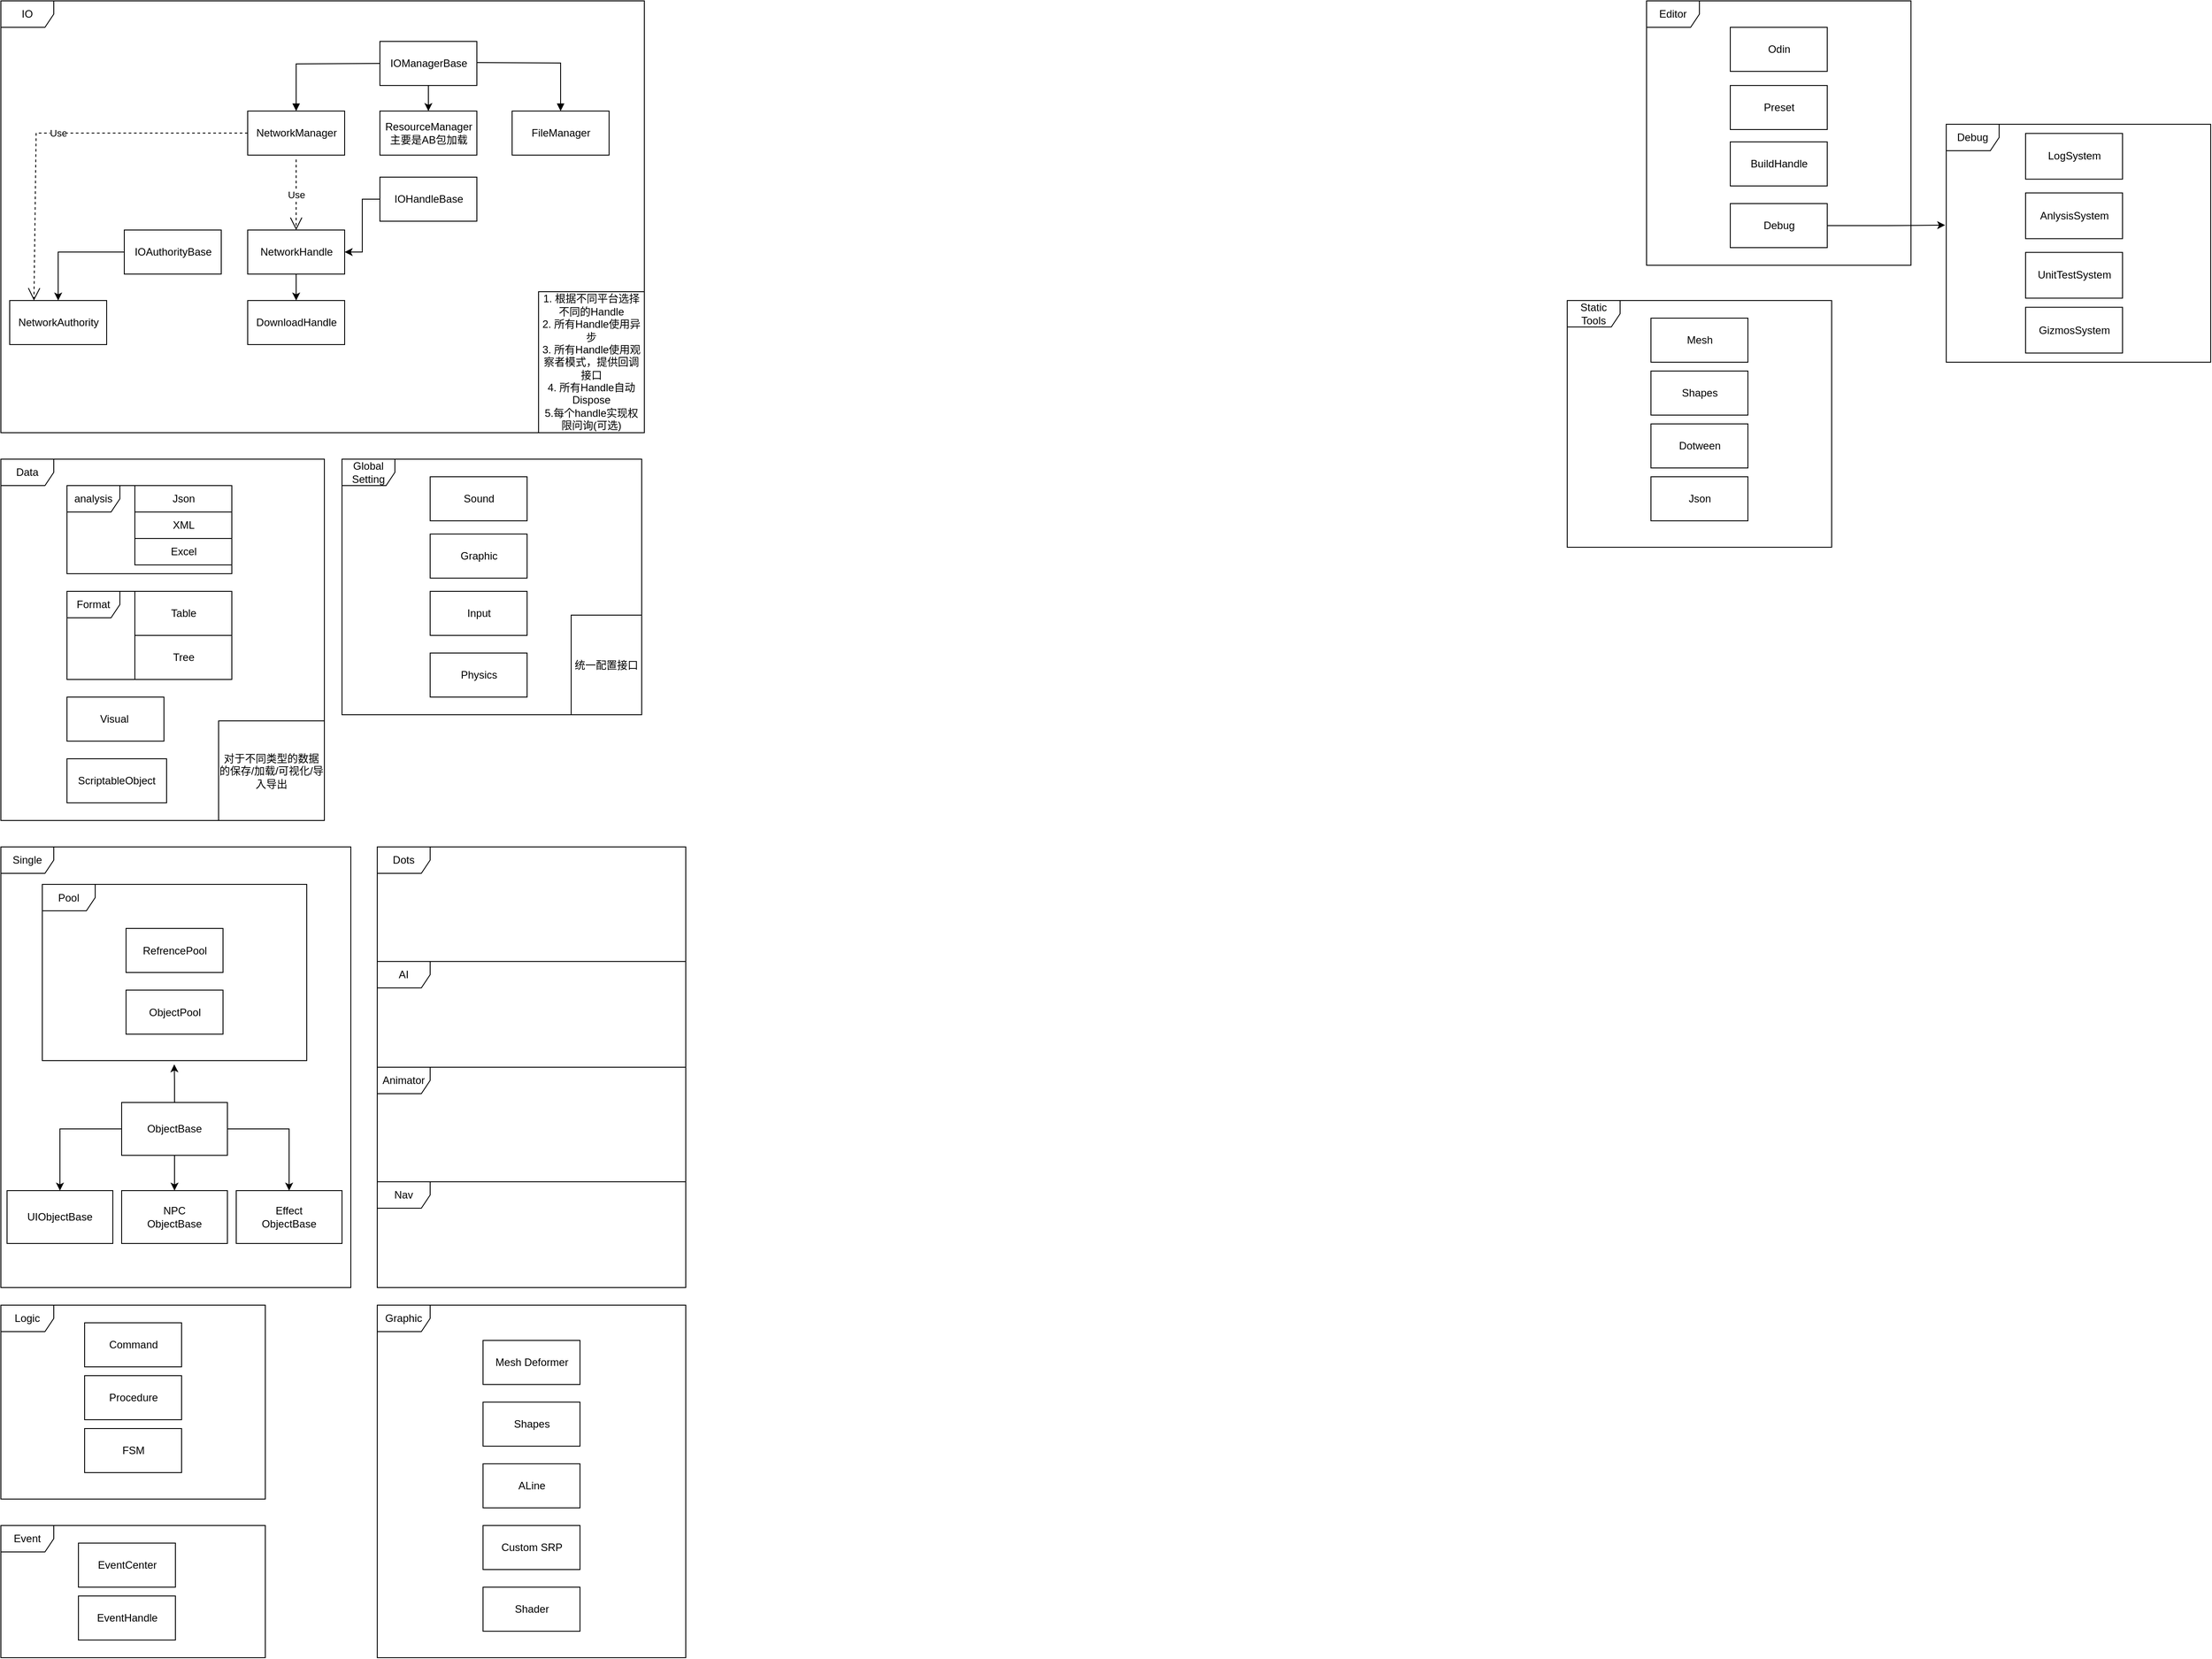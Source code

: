<mxfile version="17.1.0" type="github">
  <diagram id="ob-UYyuMliJ_9xUmt8Ii" name="Page-1">
    <mxGraphModel dx="2012" dy="635" grid="1" gridSize="10" guides="1" tooltips="1" connect="1" arrows="1" fold="1" page="1" pageScale="1" pageWidth="827" pageHeight="1169" math="0" shadow="0">
      <root>
        <mxCell id="0" />
        <mxCell id="1" parent="0" />
        <mxCell id="TMDQbr_qUR_ZuYRfACLo-16" value="Single" style="shape=umlFrame;whiteSpace=wrap;html=1;" vertex="1" parent="1">
          <mxGeometry x="-827" y="960" width="397" height="500" as="geometry" />
        </mxCell>
        <mxCell id="TMDQbr_qUR_ZuYRfACLo-33" value="" style="group" vertex="1" connectable="0" parent="1">
          <mxGeometry x="1380" y="140" width="300" height="270" as="geometry" />
        </mxCell>
        <mxCell id="TMDQbr_qUR_ZuYRfACLo-6" value="Debug" style="shape=umlFrame;whiteSpace=wrap;html=1;" vertex="1" parent="TMDQbr_qUR_ZuYRfACLo-33">
          <mxGeometry width="300" height="270" as="geometry" />
        </mxCell>
        <mxCell id="TMDQbr_qUR_ZuYRfACLo-4" value="LogSystem" style="html=1;" vertex="1" parent="TMDQbr_qUR_ZuYRfACLo-33">
          <mxGeometry x="90" y="10.385" width="110" height="51.923" as="geometry" />
        </mxCell>
        <mxCell id="TMDQbr_qUR_ZuYRfACLo-7" value="AnlysisSystem" style="html=1;" vertex="1" parent="TMDQbr_qUR_ZuYRfACLo-33">
          <mxGeometry x="90" y="77.885" width="110" height="51.923" as="geometry" />
        </mxCell>
        <mxCell id="TMDQbr_qUR_ZuYRfACLo-8" value="UnitTestSystem" style="html=1;" vertex="1" parent="TMDQbr_qUR_ZuYRfACLo-33">
          <mxGeometry x="90" y="145.385" width="110" height="51.923" as="geometry" />
        </mxCell>
        <mxCell id="TMDQbr_qUR_ZuYRfACLo-9" value="GizmosSystem" style="html=1;" vertex="1" parent="TMDQbr_qUR_ZuYRfACLo-33">
          <mxGeometry x="90" y="207.692" width="110" height="51.923" as="geometry" />
        </mxCell>
        <mxCell id="TMDQbr_qUR_ZuYRfACLo-35" value="" style="group" vertex="1" connectable="0" parent="1">
          <mxGeometry x="-780" y="1002.5" width="300" height="200" as="geometry" />
        </mxCell>
        <mxCell id="TMDQbr_qUR_ZuYRfACLo-20" value="Pool" style="shape=umlFrame;whiteSpace=wrap;html=1;" vertex="1" parent="TMDQbr_qUR_ZuYRfACLo-35">
          <mxGeometry width="300" height="200" as="geometry" />
        </mxCell>
        <mxCell id="TMDQbr_qUR_ZuYRfACLo-21" value="RefrencePool" style="html=1;" vertex="1" parent="TMDQbr_qUR_ZuYRfACLo-35">
          <mxGeometry x="95" y="50" width="110" height="50" as="geometry" />
        </mxCell>
        <mxCell id="TMDQbr_qUR_ZuYRfACLo-22" value="ObjectPool" style="html=1;" vertex="1" parent="TMDQbr_qUR_ZuYRfACLo-35">
          <mxGeometry x="95" y="120" width="110" height="50" as="geometry" />
        </mxCell>
        <mxCell id="TMDQbr_qUR_ZuYRfACLo-71" value="Editor" style="shape=umlFrame;whiteSpace=wrap;html=1;" vertex="1" parent="1">
          <mxGeometry x="1040" width="300" height="300" as="geometry" />
        </mxCell>
        <mxCell id="TMDQbr_qUR_ZuYRfACLo-72" value="Odin" style="html=1;" vertex="1" parent="1">
          <mxGeometry x="1135" y="30" width="110" height="50" as="geometry" />
        </mxCell>
        <mxCell id="TMDQbr_qUR_ZuYRfACLo-73" value="Preset" style="html=1;" vertex="1" parent="1">
          <mxGeometry x="1135" y="96" width="110" height="50" as="geometry" />
        </mxCell>
        <mxCell id="TMDQbr_qUR_ZuYRfACLo-74" value="BuildHandle" style="html=1;" vertex="1" parent="1">
          <mxGeometry x="1135" y="160" width="110" height="50" as="geometry" />
        </mxCell>
        <mxCell id="TMDQbr_qUR_ZuYRfACLo-76" style="edgeStyle=orthogonalEdgeStyle;rounded=0;orthogonalLoop=1;jettySize=auto;html=1;entryX=-0.004;entryY=0.424;entryDx=0;entryDy=0;entryPerimeter=0;" edge="1" parent="1" source="TMDQbr_qUR_ZuYRfACLo-75" target="TMDQbr_qUR_ZuYRfACLo-6">
          <mxGeometry relative="1" as="geometry" />
        </mxCell>
        <mxCell id="TMDQbr_qUR_ZuYRfACLo-75" value="Debug" style="html=1;" vertex="1" parent="1">
          <mxGeometry x="1135" y="230" width="110" height="50" as="geometry" />
        </mxCell>
        <mxCell id="TMDQbr_qUR_ZuYRfACLo-92" value="" style="group" vertex="1" connectable="0" parent="1">
          <mxGeometry x="950" y="340" width="300" height="280" as="geometry" />
        </mxCell>
        <mxCell id="TMDQbr_qUR_ZuYRfACLo-63" value="Static Tools" style="shape=umlFrame;whiteSpace=wrap;html=1;" vertex="1" parent="TMDQbr_qUR_ZuYRfACLo-92">
          <mxGeometry width="300" height="280" as="geometry" />
        </mxCell>
        <mxCell id="TMDQbr_qUR_ZuYRfACLo-64" value="Mesh" style="html=1;" vertex="1" parent="TMDQbr_qUR_ZuYRfACLo-92">
          <mxGeometry x="95" y="20" width="110" height="50" as="geometry" />
        </mxCell>
        <mxCell id="TMDQbr_qUR_ZuYRfACLo-65" value="Shapes" style="html=1;" vertex="1" parent="TMDQbr_qUR_ZuYRfACLo-92">
          <mxGeometry x="95" y="80" width="110" height="50" as="geometry" />
        </mxCell>
        <mxCell id="TMDQbr_qUR_ZuYRfACLo-66" value="Dotween" style="html=1;" vertex="1" parent="TMDQbr_qUR_ZuYRfACLo-92">
          <mxGeometry x="95" y="140" width="110" height="50" as="geometry" />
        </mxCell>
        <mxCell id="TMDQbr_qUR_ZuYRfACLo-68" value="Json" style="html=1;" vertex="1" parent="TMDQbr_qUR_ZuYRfACLo-92">
          <mxGeometry x="95" y="200" width="110" height="50" as="geometry" />
        </mxCell>
        <mxCell id="TMDQbr_qUR_ZuYRfACLo-120" value="Data" style="shape=umlFrame;whiteSpace=wrap;html=1;" vertex="1" parent="1">
          <mxGeometry x="-827" y="520" width="367" height="410" as="geometry" />
        </mxCell>
        <mxCell id="TMDQbr_qUR_ZuYRfACLo-121" value="" style="group" vertex="1" connectable="0" parent="1">
          <mxGeometry x="-827" width="730" height="490" as="geometry" />
        </mxCell>
        <mxCell id="TMDQbr_qUR_ZuYRfACLo-5" value="IO" style="shape=umlFrame;whiteSpace=wrap;html=1;" vertex="1" parent="TMDQbr_qUR_ZuYRfACLo-121">
          <mxGeometry width="730" height="490" as="geometry" />
        </mxCell>
        <mxCell id="TMDQbr_qUR_ZuYRfACLo-1" value="FileManager" style="html=1;" vertex="1" parent="TMDQbr_qUR_ZuYRfACLo-121">
          <mxGeometry x="580" y="125" width="110" height="50" as="geometry" />
        </mxCell>
        <mxCell id="TMDQbr_qUR_ZuYRfACLo-2" value="NetworkManager" style="html=1;" vertex="1" parent="TMDQbr_qUR_ZuYRfACLo-121">
          <mxGeometry x="280" y="125" width="110" height="50" as="geometry" />
        </mxCell>
        <mxCell id="TMDQbr_qUR_ZuYRfACLo-3" value="ResourceManager&lt;br&gt;主要是AB包加载" style="html=1;" vertex="1" parent="TMDQbr_qUR_ZuYRfACLo-121">
          <mxGeometry x="430" y="125" width="110" height="50" as="geometry" />
        </mxCell>
        <mxCell id="TMDQbr_qUR_ZuYRfACLo-83" value="" style="endArrow=block;endFill=1;html=1;edgeStyle=orthogonalEdgeStyle;align=left;verticalAlign=top;rounded=0;entryX=0.5;entryY=0;entryDx=0;entryDy=0;exitX=0;exitY=0.5;exitDx=0;exitDy=0;" edge="1" parent="TMDQbr_qUR_ZuYRfACLo-121" target="TMDQbr_qUR_ZuYRfACLo-2">
          <mxGeometry x="-1" relative="1" as="geometry">
            <mxPoint x="430" y="71" as="sourcePoint" />
            <mxPoint x="520" y="70" as="targetPoint" />
          </mxGeometry>
        </mxCell>
        <mxCell id="TMDQbr_qUR_ZuYRfACLo-86" value="" style="edgeStyle=orthogonalEdgeStyle;rounded=0;orthogonalLoop=1;jettySize=auto;html=1;" edge="1" parent="TMDQbr_qUR_ZuYRfACLo-121" source="TMDQbr_qUR_ZuYRfACLo-85" target="TMDQbr_qUR_ZuYRfACLo-3">
          <mxGeometry relative="1" as="geometry" />
        </mxCell>
        <mxCell id="TMDQbr_qUR_ZuYRfACLo-85" value="IOManagerBase" style="html=1;" vertex="1" parent="TMDQbr_qUR_ZuYRfACLo-121">
          <mxGeometry x="430" y="46" width="110" height="50" as="geometry" />
        </mxCell>
        <mxCell id="TMDQbr_qUR_ZuYRfACLo-88" value="" style="endArrow=block;endFill=1;html=1;edgeStyle=orthogonalEdgeStyle;align=left;verticalAlign=top;rounded=0;entryX=0.5;entryY=0;entryDx=0;entryDy=0;" edge="1" parent="TMDQbr_qUR_ZuYRfACLo-121" target="TMDQbr_qUR_ZuYRfACLo-1">
          <mxGeometry x="-1" relative="1" as="geometry">
            <mxPoint x="540" y="70" as="sourcePoint" />
            <mxPoint x="700" y="70" as="targetPoint" />
          </mxGeometry>
        </mxCell>
        <mxCell id="TMDQbr_qUR_ZuYRfACLo-90" value="IOHandleBase" style="html=1;" vertex="1" parent="TMDQbr_qUR_ZuYRfACLo-121">
          <mxGeometry x="430" y="200" width="110" height="50" as="geometry" />
        </mxCell>
        <mxCell id="TMDQbr_qUR_ZuYRfACLo-91" value="NetworkHandle" style="html=1;" vertex="1" parent="TMDQbr_qUR_ZuYRfACLo-121">
          <mxGeometry x="280" y="260" width="110" height="50" as="geometry" />
        </mxCell>
        <mxCell id="TMDQbr_qUR_ZuYRfACLo-102" style="edgeStyle=orthogonalEdgeStyle;rounded=0;orthogonalLoop=1;jettySize=auto;html=1;exitX=0;exitY=0.5;exitDx=0;exitDy=0;entryX=1;entryY=0.5;entryDx=0;entryDy=0;endArrow=classic;endFill=1;" edge="1" parent="TMDQbr_qUR_ZuYRfACLo-121" source="TMDQbr_qUR_ZuYRfACLo-90" target="TMDQbr_qUR_ZuYRfACLo-91">
          <mxGeometry relative="1" as="geometry" />
        </mxCell>
        <mxCell id="TMDQbr_qUR_ZuYRfACLo-99" value="DownloadHandle" style="html=1;" vertex="1" parent="TMDQbr_qUR_ZuYRfACLo-121">
          <mxGeometry x="280" y="340" width="110" height="50" as="geometry" />
        </mxCell>
        <mxCell id="TMDQbr_qUR_ZuYRfACLo-103" style="edgeStyle=orthogonalEdgeStyle;rounded=0;orthogonalLoop=1;jettySize=auto;html=1;exitX=0.5;exitY=1;exitDx=0;exitDy=0;entryX=0.5;entryY=0;entryDx=0;entryDy=0;endArrow=classic;endFill=1;" edge="1" parent="TMDQbr_qUR_ZuYRfACLo-121" source="TMDQbr_qUR_ZuYRfACLo-91" target="TMDQbr_qUR_ZuYRfACLo-99">
          <mxGeometry relative="1" as="geometry" />
        </mxCell>
        <mxCell id="TMDQbr_qUR_ZuYRfACLo-101" value="Use" style="endArrow=open;endSize=12;dashed=1;html=1;rounded=0;" edge="1" parent="TMDQbr_qUR_ZuYRfACLo-121" target="TMDQbr_qUR_ZuYRfACLo-91">
          <mxGeometry width="160" relative="1" as="geometry">
            <mxPoint x="335" y="180" as="sourcePoint" />
            <mxPoint x="640" y="340" as="targetPoint" />
          </mxGeometry>
        </mxCell>
        <mxCell id="TMDQbr_qUR_ZuYRfACLo-105" value="1. 根据不同平台选择不同的Handle&lt;br&gt;2. 所有Handle使用异步&lt;br&gt;3. 所有Handle使用观察者模式，提供回调接口&lt;br&gt;4. 所有Handle自动Dispose&lt;br&gt;5.每个handle实现权限问询(可选)" style="rounded=0;whiteSpace=wrap;html=1;" vertex="1" parent="TMDQbr_qUR_ZuYRfACLo-121">
          <mxGeometry x="610" y="330" width="120" height="160" as="geometry" />
        </mxCell>
        <mxCell id="TMDQbr_qUR_ZuYRfACLo-108" value="IOAuthorityBase" style="html=1;" vertex="1" parent="TMDQbr_qUR_ZuYRfACLo-121">
          <mxGeometry x="140" y="260" width="110" height="50" as="geometry" />
        </mxCell>
        <mxCell id="TMDQbr_qUR_ZuYRfACLo-109" value="NetworkAuthority" style="html=1;" vertex="1" parent="TMDQbr_qUR_ZuYRfACLo-121">
          <mxGeometry x="10" y="340" width="110" height="50" as="geometry" />
        </mxCell>
        <mxCell id="TMDQbr_qUR_ZuYRfACLo-111" style="edgeStyle=orthogonalEdgeStyle;rounded=0;orthogonalLoop=1;jettySize=auto;html=1;exitX=0;exitY=0.5;exitDx=0;exitDy=0;entryX=0.5;entryY=0;entryDx=0;entryDy=0;endArrow=classic;endFill=1;" edge="1" source="TMDQbr_qUR_ZuYRfACLo-108" target="TMDQbr_qUR_ZuYRfACLo-109" parent="TMDQbr_qUR_ZuYRfACLo-121">
          <mxGeometry relative="1" as="geometry" />
        </mxCell>
        <mxCell id="TMDQbr_qUR_ZuYRfACLo-118" value="Use" style="endArrow=open;endSize=12;dashed=1;html=1;rounded=0;exitX=0;exitY=0.5;exitDx=0;exitDy=0;entryX=0.25;entryY=0;entryDx=0;entryDy=0;" edge="1" parent="TMDQbr_qUR_ZuYRfACLo-121" source="TMDQbr_qUR_ZuYRfACLo-2" target="TMDQbr_qUR_ZuYRfACLo-109">
          <mxGeometry width="160" relative="1" as="geometry">
            <mxPoint x="70" y="130" as="sourcePoint" />
            <mxPoint x="230" y="130" as="targetPoint" />
            <Array as="points">
              <mxPoint x="40" y="150" />
            </Array>
          </mxGeometry>
        </mxCell>
        <mxCell id="TMDQbr_qUR_ZuYRfACLo-148" value="analysis" style="shape=umlFrame;whiteSpace=wrap;html=1;" vertex="1" parent="1">
          <mxGeometry x="-752" y="550" width="187" height="100" as="geometry" />
        </mxCell>
        <mxCell id="TMDQbr_qUR_ZuYRfACLo-149" value="Json" style="html=1;" vertex="1" parent="1">
          <mxGeometry x="-675" y="550" width="110" height="30" as="geometry" />
        </mxCell>
        <mxCell id="TMDQbr_qUR_ZuYRfACLo-150" value="XML" style="html=1;" vertex="1" parent="1">
          <mxGeometry x="-675" y="580" width="110" height="30" as="geometry" />
        </mxCell>
        <mxCell id="TMDQbr_qUR_ZuYRfACLo-151" value="Format" style="shape=umlFrame;whiteSpace=wrap;html=1;" vertex="1" parent="1">
          <mxGeometry x="-752" y="670" width="187" height="100" as="geometry" />
        </mxCell>
        <mxCell id="TMDQbr_qUR_ZuYRfACLo-152" value="Table" style="html=1;" vertex="1" parent="1">
          <mxGeometry x="-675" y="670" width="110" height="50" as="geometry" />
        </mxCell>
        <mxCell id="TMDQbr_qUR_ZuYRfACLo-153" value="Tree" style="html=1;" vertex="1" parent="1">
          <mxGeometry x="-675" y="720" width="110" height="50" as="geometry" />
        </mxCell>
        <mxCell id="TMDQbr_qUR_ZuYRfACLo-154" value="Visual&amp;nbsp;" style="html=1;" vertex="1" parent="1">
          <mxGeometry x="-752" y="790" width="110" height="50" as="geometry" />
        </mxCell>
        <mxCell id="TMDQbr_qUR_ZuYRfACLo-155" value="对于不同类型的数据的保存/加载/可视化/导入导出" style="rounded=0;whiteSpace=wrap;html=1;" vertex="1" parent="1">
          <mxGeometry x="-580" y="817" width="120" height="113" as="geometry" />
        </mxCell>
        <mxCell id="TMDQbr_qUR_ZuYRfACLo-156" value="ScriptableObject" style="rounded=0;whiteSpace=wrap;html=1;" vertex="1" parent="1">
          <mxGeometry x="-752" y="860" width="113" height="50" as="geometry" />
        </mxCell>
        <mxCell id="TMDQbr_qUR_ZuYRfACLo-54" value="Global Setting" style="shape=umlFrame;whiteSpace=wrap;html=1;" vertex="1" parent="1">
          <mxGeometry x="-440" y="520" width="340" height="290" as="geometry" />
        </mxCell>
        <mxCell id="TMDQbr_qUR_ZuYRfACLo-52" value="Sound" style="html=1;" vertex="1" parent="1">
          <mxGeometry x="-340" y="540" width="110" height="50" as="geometry" />
        </mxCell>
        <mxCell id="TMDQbr_qUR_ZuYRfACLo-55" value="Graphic" style="html=1;" vertex="1" parent="1">
          <mxGeometry x="-340" y="605" width="110" height="50" as="geometry" />
        </mxCell>
        <mxCell id="TMDQbr_qUR_ZuYRfACLo-56" value="Input" style="html=1;" vertex="1" parent="1">
          <mxGeometry x="-340" y="670" width="110" height="50" as="geometry" />
        </mxCell>
        <mxCell id="TMDQbr_qUR_ZuYRfACLo-61" value="Physics" style="html=1;" vertex="1" parent="1">
          <mxGeometry x="-340" y="740" width="110" height="50" as="geometry" />
        </mxCell>
        <mxCell id="TMDQbr_qUR_ZuYRfACLo-158" value="统一配置接口" style="rounded=0;whiteSpace=wrap;html=1;" vertex="1" parent="1">
          <mxGeometry x="-180" y="697" width="80" height="113" as="geometry" />
        </mxCell>
        <mxCell id="TMDQbr_qUR_ZuYRfACLo-159" value="Excel" style="html=1;" vertex="1" parent="1">
          <mxGeometry x="-675" y="610" width="110" height="30" as="geometry" />
        </mxCell>
        <mxCell id="TMDQbr_qUR_ZuYRfACLo-160" value="UIObjectBase" style="rounded=0;whiteSpace=wrap;html=1;" vertex="1" parent="1">
          <mxGeometry x="-820" y="1350" width="120" height="60" as="geometry" />
        </mxCell>
        <mxCell id="TMDQbr_qUR_ZuYRfACLo-166" style="edgeStyle=orthogonalEdgeStyle;rounded=0;orthogonalLoop=1;jettySize=auto;html=1;exitX=0;exitY=0.5;exitDx=0;exitDy=0;entryX=0.5;entryY=0;entryDx=0;entryDy=0;endArrow=classic;endFill=1;" edge="1" parent="1" source="TMDQbr_qUR_ZuYRfACLo-161" target="TMDQbr_qUR_ZuYRfACLo-160">
          <mxGeometry relative="1" as="geometry" />
        </mxCell>
        <mxCell id="TMDQbr_qUR_ZuYRfACLo-167" style="edgeStyle=orthogonalEdgeStyle;rounded=0;orthogonalLoop=1;jettySize=auto;html=1;exitX=0.5;exitY=1;exitDx=0;exitDy=0;entryX=0.5;entryY=0;entryDx=0;entryDy=0;endArrow=classic;endFill=1;" edge="1" parent="1" source="TMDQbr_qUR_ZuYRfACLo-161" target="TMDQbr_qUR_ZuYRfACLo-165">
          <mxGeometry relative="1" as="geometry" />
        </mxCell>
        <mxCell id="TMDQbr_qUR_ZuYRfACLo-169" style="edgeStyle=orthogonalEdgeStyle;rounded=0;orthogonalLoop=1;jettySize=auto;html=1;exitX=0.5;exitY=0;exitDx=0;exitDy=0;entryX=0.499;entryY=1.021;entryDx=0;entryDy=0;entryPerimeter=0;endArrow=classic;endFill=1;" edge="1" parent="1" source="TMDQbr_qUR_ZuYRfACLo-161" target="TMDQbr_qUR_ZuYRfACLo-20">
          <mxGeometry relative="1" as="geometry" />
        </mxCell>
        <mxCell id="TMDQbr_qUR_ZuYRfACLo-177" style="edgeStyle=orthogonalEdgeStyle;rounded=0;orthogonalLoop=1;jettySize=auto;html=1;exitX=1;exitY=0.5;exitDx=0;exitDy=0;entryX=0.5;entryY=0;entryDx=0;entryDy=0;endArrow=classic;endFill=1;" edge="1" parent="1" source="TMDQbr_qUR_ZuYRfACLo-161" target="TMDQbr_qUR_ZuYRfACLo-176">
          <mxGeometry relative="1" as="geometry" />
        </mxCell>
        <mxCell id="TMDQbr_qUR_ZuYRfACLo-161" value="ObjectBase" style="rounded=0;whiteSpace=wrap;html=1;" vertex="1" parent="1">
          <mxGeometry x="-690" y="1250" width="120" height="60" as="geometry" />
        </mxCell>
        <mxCell id="TMDQbr_qUR_ZuYRfACLo-165" value="NPC&lt;br&gt;ObjectBase" style="rounded=0;whiteSpace=wrap;html=1;" vertex="1" parent="1">
          <mxGeometry x="-690" y="1350" width="120" height="60" as="geometry" />
        </mxCell>
        <mxCell id="TMDQbr_qUR_ZuYRfACLo-171" value="Dots" style="shape=umlFrame;whiteSpace=wrap;html=1;" vertex="1" parent="1">
          <mxGeometry x="-400" y="960" width="350" height="130" as="geometry" />
        </mxCell>
        <mxCell id="TMDQbr_qUR_ZuYRfACLo-174" value="AI" style="shape=umlFrame;whiteSpace=wrap;html=1;" vertex="1" parent="1">
          <mxGeometry x="-400" y="1090" width="350" height="120" as="geometry" />
        </mxCell>
        <mxCell id="TMDQbr_qUR_ZuYRfACLo-175" value="Animator" style="shape=umlFrame;whiteSpace=wrap;html=1;" vertex="1" parent="1">
          <mxGeometry x="-400" y="1210" width="350" height="130" as="geometry" />
        </mxCell>
        <mxCell id="TMDQbr_qUR_ZuYRfACLo-176" value="Effect&lt;br&gt;ObjectBase" style="rounded=0;whiteSpace=wrap;html=1;" vertex="1" parent="1">
          <mxGeometry x="-560" y="1350" width="120" height="60" as="geometry" />
        </mxCell>
        <mxCell id="TMDQbr_qUR_ZuYRfACLo-179" value="Nav" style="shape=umlFrame;whiteSpace=wrap;html=1;" vertex="1" parent="1">
          <mxGeometry x="-400" y="1340" width="350" height="120" as="geometry" />
        </mxCell>
        <mxCell id="TMDQbr_qUR_ZuYRfACLo-23" value="&lt;span&gt;Logic&lt;/span&gt;" style="shape=umlFrame;whiteSpace=wrap;html=1;" vertex="1" parent="1">
          <mxGeometry x="-827" y="1480" width="300" height="220" as="geometry" />
        </mxCell>
        <mxCell id="TMDQbr_qUR_ZuYRfACLo-24" value="Command" style="html=1;" vertex="1" parent="1">
          <mxGeometry x="-732" y="1500" width="110" height="50" as="geometry" />
        </mxCell>
        <mxCell id="TMDQbr_qUR_ZuYRfACLo-26" value="Procedure" style="html=1;" vertex="1" parent="1">
          <mxGeometry x="-732" y="1560" width="110" height="50" as="geometry" />
        </mxCell>
        <mxCell id="TMDQbr_qUR_ZuYRfACLo-27" value="FSM" style="html=1;" vertex="1" parent="1">
          <mxGeometry x="-732" y="1620" width="110" height="50" as="geometry" />
        </mxCell>
        <mxCell id="TMDQbr_qUR_ZuYRfACLo-186" value="" style="group" vertex="1" connectable="0" parent="1">
          <mxGeometry x="-827" y="1730" width="300" height="150" as="geometry" />
        </mxCell>
        <mxCell id="TMDQbr_qUR_ZuYRfACLo-181" value="Event" style="shape=umlFrame;whiteSpace=wrap;html=1;" vertex="1" parent="TMDQbr_qUR_ZuYRfACLo-186">
          <mxGeometry width="300" height="150" as="geometry" />
        </mxCell>
        <mxCell id="TMDQbr_qUR_ZuYRfACLo-182" value="EventCenter" style="html=1;" vertex="1" parent="TMDQbr_qUR_ZuYRfACLo-186">
          <mxGeometry x="88" y="20" width="110" height="50" as="geometry" />
        </mxCell>
        <mxCell id="TMDQbr_qUR_ZuYRfACLo-185" value="EventHandle" style="html=1;" vertex="1" parent="TMDQbr_qUR_ZuYRfACLo-186">
          <mxGeometry x="88" y="80" width="110" height="50" as="geometry" />
        </mxCell>
        <mxCell id="TMDQbr_qUR_ZuYRfACLo-187" value="&lt;span&gt;Graphic&lt;/span&gt;" style="shape=umlFrame;whiteSpace=wrap;html=1;" vertex="1" parent="1">
          <mxGeometry x="-400" y="1480" width="350" height="400" as="geometry" />
        </mxCell>
        <mxCell id="TMDQbr_qUR_ZuYRfACLo-188" value="Mesh Deformer" style="html=1;" vertex="1" parent="1">
          <mxGeometry x="-280" y="1520" width="110" height="50" as="geometry" />
        </mxCell>
        <mxCell id="TMDQbr_qUR_ZuYRfACLo-189" value="Shapes" style="html=1;" vertex="1" parent="1">
          <mxGeometry x="-280" y="1590" width="110" height="50" as="geometry" />
        </mxCell>
        <mxCell id="TMDQbr_qUR_ZuYRfACLo-190" value="ALine" style="html=1;" vertex="1" parent="1">
          <mxGeometry x="-280" y="1660" width="110" height="50" as="geometry" />
        </mxCell>
        <mxCell id="TMDQbr_qUR_ZuYRfACLo-191" value="Custom SRP" style="html=1;" vertex="1" parent="1">
          <mxGeometry x="-280" y="1730" width="110" height="50" as="geometry" />
        </mxCell>
        <mxCell id="TMDQbr_qUR_ZuYRfACLo-192" value="Shader" style="html=1;" vertex="1" parent="1">
          <mxGeometry x="-280" y="1800" width="110" height="50" as="geometry" />
        </mxCell>
      </root>
    </mxGraphModel>
  </diagram>
</mxfile>
